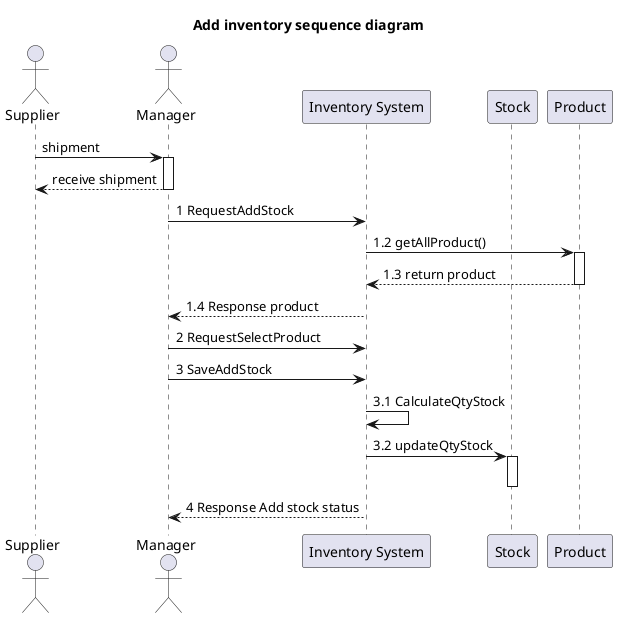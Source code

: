 @startuml
'https://plantuml.com/sequence-diagram

title Add inventory sequence diagram

actor Supplier as actorSupplier
actor Manager as actorManager
participant "Inventory System" as InventorySystem
participant "Stock" as classStock
participant "Product" as classProduct

'participant "Category" as classCategory


'actorManager -> InventorySystem: 1. RequestViewStock
'activate InventorySystem

'-------------- START add stock ---------------
actorSupplier -> actorManager : shipment
activate actorManager

actorManager --> actorSupplier : receive shipment
deactivate actorManager

actorManager -> InventorySystem : 1 RequestAddStock


InventorySystem -> classProduct: 1.2 getAllProduct()
activate classProduct

classProduct --> InventorySystem: 1.3 return product
deactivate classProduct

InventorySystem  --> actorManager: 1.4 Response product

actorManager -> InventorySystem : 2 RequestSelectProduct
actorManager -> InventorySystem :  3 SaveAddStock

InventorySystem -> InventorySystem :  3.1 CalculateQtyStock


InventorySystem -> classStock: 3.2 updateQtyStock
activate classStock

deactivate classStock

InventorySystem  --> actorManager : 4 Response Add stock status
deactivate InventorySystem

'classProduct -> classCategory: request category
'activate classCategory
'
'classCategory -> classProduct: response category
'deactivate classCategory



'classStock --> InventorySystem: 4.4 response stock
'deactivate classStock

'-------------- END add stock ---------------

@enduml